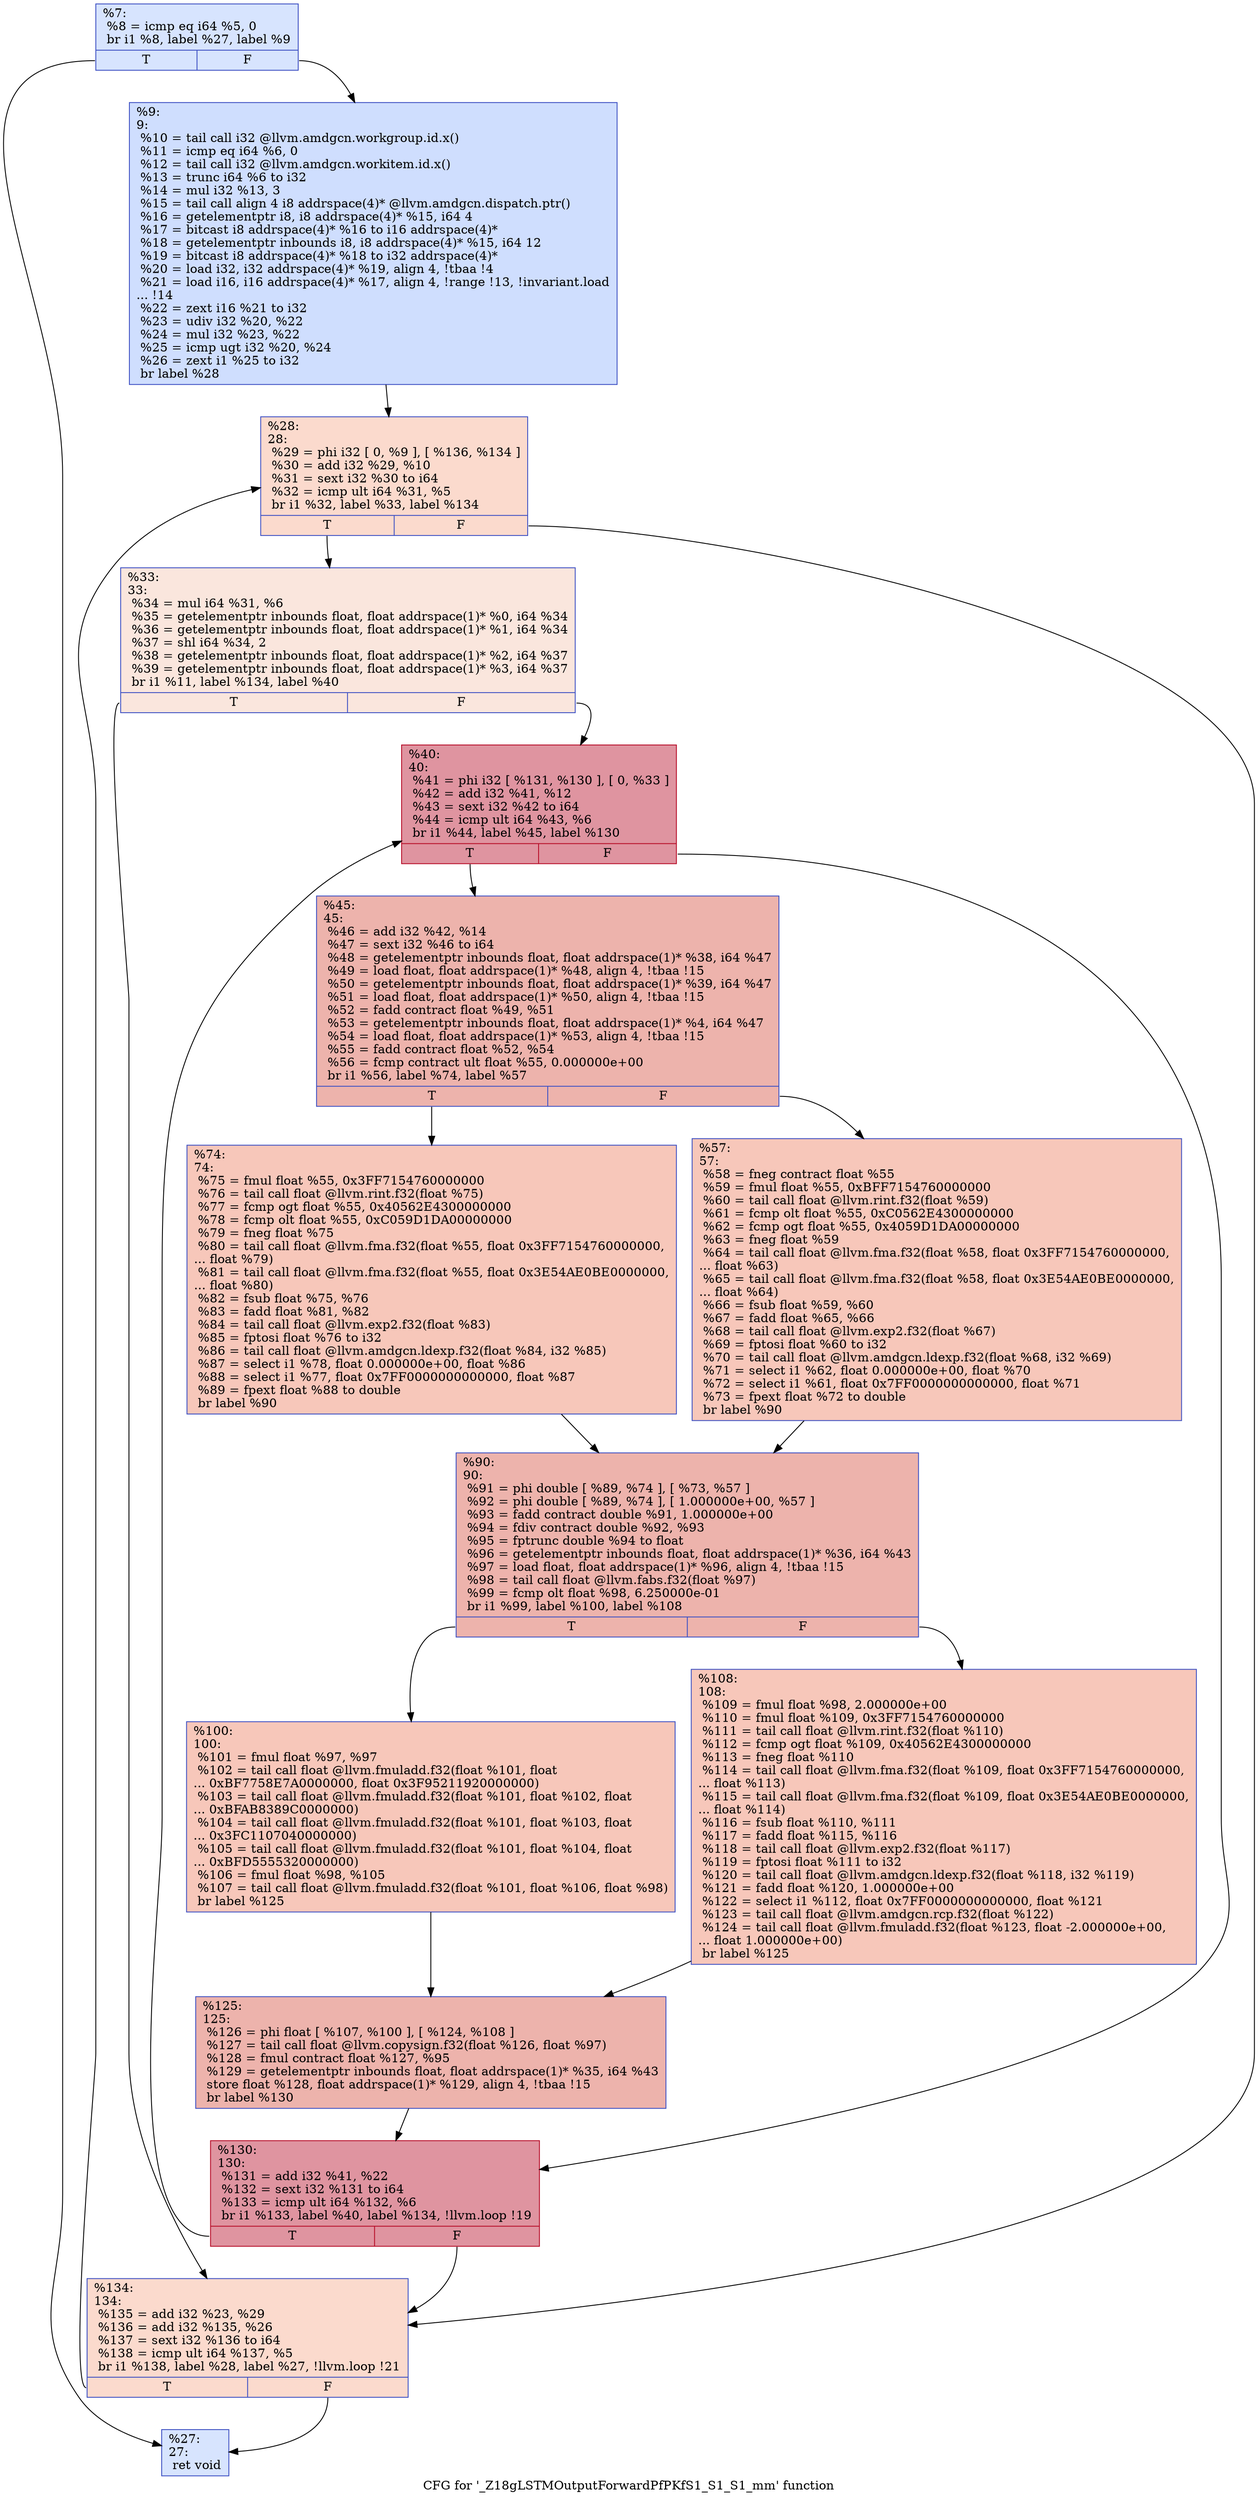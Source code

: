 digraph "CFG for '_Z18gLSTMOutputForwardPfPKfS1_S1_S1_mm' function" {
	label="CFG for '_Z18gLSTMOutputForwardPfPKfS1_S1_S1_mm' function";

	Node0x5bce030 [shape=record,color="#3d50c3ff", style=filled, fillcolor="#a5c3fe70",label="{%7:\l  %8 = icmp eq i64 %5, 0\l  br i1 %8, label %27, label %9\l|{<s0>T|<s1>F}}"];
	Node0x5bce030:s0 -> Node0x5bcd280;
	Node0x5bce030:s1 -> Node0x5bce7f0;
	Node0x5bce7f0 [shape=record,color="#3d50c3ff", style=filled, fillcolor="#93b5fe70",label="{%9:\l9:                                                \l  %10 = tail call i32 @llvm.amdgcn.workgroup.id.x()\l  %11 = icmp eq i64 %6, 0\l  %12 = tail call i32 @llvm.amdgcn.workitem.id.x()\l  %13 = trunc i64 %6 to i32\l  %14 = mul i32 %13, 3\l  %15 = tail call align 4 i8 addrspace(4)* @llvm.amdgcn.dispatch.ptr()\l  %16 = getelementptr i8, i8 addrspace(4)* %15, i64 4\l  %17 = bitcast i8 addrspace(4)* %16 to i16 addrspace(4)*\l  %18 = getelementptr inbounds i8, i8 addrspace(4)* %15, i64 12\l  %19 = bitcast i8 addrspace(4)* %18 to i32 addrspace(4)*\l  %20 = load i32, i32 addrspace(4)* %19, align 4, !tbaa !4\l  %21 = load i16, i16 addrspace(4)* %17, align 4, !range !13, !invariant.load\l... !14\l  %22 = zext i16 %21 to i32\l  %23 = udiv i32 %20, %22\l  %24 = mul i32 %23, %22\l  %25 = icmp ugt i32 %20, %24\l  %26 = zext i1 %25 to i32\l  br label %28\l}"];
	Node0x5bce7f0 -> Node0x5bd0620;
	Node0x5bcd280 [shape=record,color="#3d50c3ff", style=filled, fillcolor="#a5c3fe70",label="{%27:\l27:                                               \l  ret void\l}"];
	Node0x5bd0620 [shape=record,color="#3d50c3ff", style=filled, fillcolor="#f7ac8e70",label="{%28:\l28:                                               \l  %29 = phi i32 [ 0, %9 ], [ %136, %134 ]\l  %30 = add i32 %29, %10\l  %31 = sext i32 %30 to i64\l  %32 = icmp ult i64 %31, %5\l  br i1 %32, label %33, label %134\l|{<s0>T|<s1>F}}"];
	Node0x5bd0620:s0 -> Node0x5bcf1b0;
	Node0x5bd0620:s1 -> Node0x5bd0770;
	Node0x5bcf1b0 [shape=record,color="#3d50c3ff", style=filled, fillcolor="#f3c7b170",label="{%33:\l33:                                               \l  %34 = mul i64 %31, %6\l  %35 = getelementptr inbounds float, float addrspace(1)* %0, i64 %34\l  %36 = getelementptr inbounds float, float addrspace(1)* %1, i64 %34\l  %37 = shl i64 %34, 2\l  %38 = getelementptr inbounds float, float addrspace(1)* %2, i64 %37\l  %39 = getelementptr inbounds float, float addrspace(1)* %3, i64 %37\l  br i1 %11, label %134, label %40\l|{<s0>T|<s1>F}}"];
	Node0x5bcf1b0:s0 -> Node0x5bd0770;
	Node0x5bcf1b0:s1 -> Node0x5bcf270;
	Node0x5bcf270 [shape=record,color="#b70d28ff", style=filled, fillcolor="#b70d2870",label="{%40:\l40:                                               \l  %41 = phi i32 [ %131, %130 ], [ 0, %33 ]\l  %42 = add i32 %41, %12\l  %43 = sext i32 %42 to i64\l  %44 = icmp ult i64 %43, %6\l  br i1 %44, label %45, label %130\l|{<s0>T|<s1>F}}"];
	Node0x5bcf270:s0 -> Node0x5bd1410;
	Node0x5bcf270:s1 -> Node0x5bd1140;
	Node0x5bd1410 [shape=record,color="#3d50c3ff", style=filled, fillcolor="#d6524470",label="{%45:\l45:                                               \l  %46 = add i32 %42, %14\l  %47 = sext i32 %46 to i64\l  %48 = getelementptr inbounds float, float addrspace(1)* %38, i64 %47\l  %49 = load float, float addrspace(1)* %48, align 4, !tbaa !15\l  %50 = getelementptr inbounds float, float addrspace(1)* %39, i64 %47\l  %51 = load float, float addrspace(1)* %50, align 4, !tbaa !15\l  %52 = fadd contract float %49, %51\l  %53 = getelementptr inbounds float, float addrspace(1)* %4, i64 %47\l  %54 = load float, float addrspace(1)* %53, align 4, !tbaa !15\l  %55 = fadd contract float %52, %54\l  %56 = fcmp contract ult float %55, 0.000000e+00\l  br i1 %56, label %74, label %57\l|{<s0>T|<s1>F}}"];
	Node0x5bd1410:s0 -> Node0x5bd2cc0;
	Node0x5bd1410:s1 -> Node0x5bd2d50;
	Node0x5bd2d50 [shape=record,color="#3d50c3ff", style=filled, fillcolor="#ec7f6370",label="{%57:\l57:                                               \l  %58 = fneg contract float %55\l  %59 = fmul float %55, 0xBFF7154760000000\l  %60 = tail call float @llvm.rint.f32(float %59)\l  %61 = fcmp olt float %55, 0xC0562E4300000000\l  %62 = fcmp ogt float %55, 0x4059D1DA00000000\l  %63 = fneg float %59\l  %64 = tail call float @llvm.fma.f32(float %58, float 0x3FF7154760000000,\l... float %63)\l  %65 = tail call float @llvm.fma.f32(float %58, float 0x3E54AE0BE0000000,\l... float %64)\l  %66 = fsub float %59, %60\l  %67 = fadd float %65, %66\l  %68 = tail call float @llvm.exp2.f32(float %67)\l  %69 = fptosi float %60 to i32\l  %70 = tail call float @llvm.amdgcn.ldexp.f32(float %68, i32 %69)\l  %71 = select i1 %62, float 0.000000e+00, float %70\l  %72 = select i1 %61, float 0x7FF0000000000000, float %71\l  %73 = fpext float %72 to double\l  br label %90\l}"];
	Node0x5bd2d50 -> Node0x5bd4190;
	Node0x5bd2cc0 [shape=record,color="#3d50c3ff", style=filled, fillcolor="#ec7f6370",label="{%74:\l74:                                               \l  %75 = fmul float %55, 0x3FF7154760000000\l  %76 = tail call float @llvm.rint.f32(float %75)\l  %77 = fcmp ogt float %55, 0x40562E4300000000\l  %78 = fcmp olt float %55, 0xC059D1DA00000000\l  %79 = fneg float %75\l  %80 = tail call float @llvm.fma.f32(float %55, float 0x3FF7154760000000,\l... float %79)\l  %81 = tail call float @llvm.fma.f32(float %55, float 0x3E54AE0BE0000000,\l... float %80)\l  %82 = fsub float %75, %76\l  %83 = fadd float %81, %82\l  %84 = tail call float @llvm.exp2.f32(float %83)\l  %85 = fptosi float %76 to i32\l  %86 = tail call float @llvm.amdgcn.ldexp.f32(float %84, i32 %85)\l  %87 = select i1 %78, float 0.000000e+00, float %86\l  %88 = select i1 %77, float 0x7FF0000000000000, float %87\l  %89 = fpext float %88 to double\l  br label %90\l}"];
	Node0x5bd2cc0 -> Node0x5bd4190;
	Node0x5bd4190 [shape=record,color="#3d50c3ff", style=filled, fillcolor="#d6524470",label="{%90:\l90:                                               \l  %91 = phi double [ %89, %74 ], [ %73, %57 ]\l  %92 = phi double [ %89, %74 ], [ 1.000000e+00, %57 ]\l  %93 = fadd contract double %91, 1.000000e+00\l  %94 = fdiv contract double %92, %93\l  %95 = fptrunc double %94 to float\l  %96 = getelementptr inbounds float, float addrspace(1)* %36, i64 %43\l  %97 = load float, float addrspace(1)* %96, align 4, !tbaa !15\l  %98 = tail call float @llvm.fabs.f32(float %97)\l  %99 = fcmp olt float %98, 6.250000e-01\l  br i1 %99, label %100, label %108\l|{<s0>T|<s1>F}}"];
	Node0x5bd4190:s0 -> Node0x5bd5540;
	Node0x5bd4190:s1 -> Node0x5bd55d0;
	Node0x5bd5540 [shape=record,color="#3d50c3ff", style=filled, fillcolor="#ec7f6370",label="{%100:\l100:                                              \l  %101 = fmul float %97, %97\l  %102 = tail call float @llvm.fmuladd.f32(float %101, float\l... 0xBF7758E7A0000000, float 0x3F95211920000000)\l  %103 = tail call float @llvm.fmuladd.f32(float %101, float %102, float\l... 0xBFAB8389C0000000)\l  %104 = tail call float @llvm.fmuladd.f32(float %101, float %103, float\l... 0x3FC1107040000000)\l  %105 = tail call float @llvm.fmuladd.f32(float %101, float %104, float\l... 0xBFD5555320000000)\l  %106 = fmul float %98, %105\l  %107 = tail call float @llvm.fmuladd.f32(float %101, float %106, float %98)\l  br label %125\l}"];
	Node0x5bd5540 -> Node0x5bd60e0;
	Node0x5bd55d0 [shape=record,color="#3d50c3ff", style=filled, fillcolor="#ec7f6370",label="{%108:\l108:                                              \l  %109 = fmul float %98, 2.000000e+00\l  %110 = fmul float %109, 0x3FF7154760000000\l  %111 = tail call float @llvm.rint.f32(float %110)\l  %112 = fcmp ogt float %109, 0x40562E4300000000\l  %113 = fneg float %110\l  %114 = tail call float @llvm.fma.f32(float %109, float 0x3FF7154760000000,\l... float %113)\l  %115 = tail call float @llvm.fma.f32(float %109, float 0x3E54AE0BE0000000,\l... float %114)\l  %116 = fsub float %110, %111\l  %117 = fadd float %115, %116\l  %118 = tail call float @llvm.exp2.f32(float %117)\l  %119 = fptosi float %111 to i32\l  %120 = tail call float @llvm.amdgcn.ldexp.f32(float %118, i32 %119)\l  %121 = fadd float %120, 1.000000e+00\l  %122 = select i1 %112, float 0x7FF0000000000000, float %121\l  %123 = tail call float @llvm.amdgcn.rcp.f32(float %122)\l  %124 = tail call float @llvm.fmuladd.f32(float %123, float -2.000000e+00,\l... float 1.000000e+00)\l  br label %125\l}"];
	Node0x5bd55d0 -> Node0x5bd60e0;
	Node0x5bd60e0 [shape=record,color="#3d50c3ff", style=filled, fillcolor="#d6524470",label="{%125:\l125:                                              \l  %126 = phi float [ %107, %100 ], [ %124, %108 ]\l  %127 = tail call float @llvm.copysign.f32(float %126, float %97)\l  %128 = fmul contract float %127, %95\l  %129 = getelementptr inbounds float, float addrspace(1)* %35, i64 %43\l  store float %128, float addrspace(1)* %129, align 4, !tbaa !15\l  br label %130\l}"];
	Node0x5bd60e0 -> Node0x5bd1140;
	Node0x5bd1140 [shape=record,color="#b70d28ff", style=filled, fillcolor="#b70d2870",label="{%130:\l130:                                              \l  %131 = add i32 %41, %22\l  %132 = sext i32 %131 to i64\l  %133 = icmp ult i64 %132, %6\l  br i1 %133, label %40, label %134, !llvm.loop !19\l|{<s0>T|<s1>F}}"];
	Node0x5bd1140:s0 -> Node0x5bcf270;
	Node0x5bd1140:s1 -> Node0x5bd0770;
	Node0x5bd0770 [shape=record,color="#3d50c3ff", style=filled, fillcolor="#f7ac8e70",label="{%134:\l134:                                              \l  %135 = add i32 %23, %29\l  %136 = add i32 %135, %26\l  %137 = sext i32 %136 to i64\l  %138 = icmp ult i64 %137, %5\l  br i1 %138, label %28, label %27, !llvm.loop !21\l|{<s0>T|<s1>F}}"];
	Node0x5bd0770:s0 -> Node0x5bd0620;
	Node0x5bd0770:s1 -> Node0x5bcd280;
}
